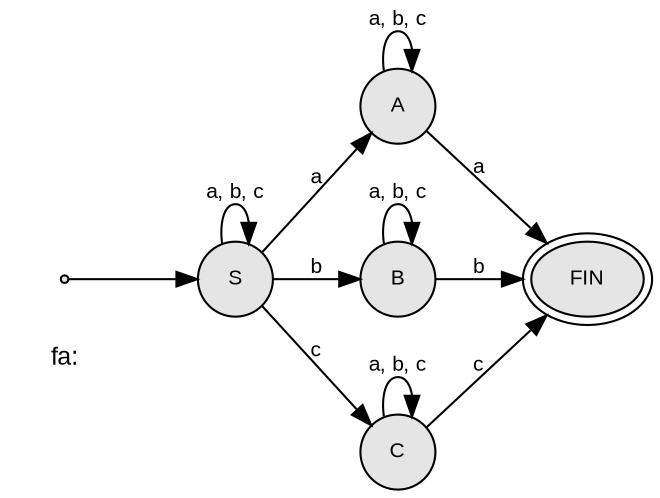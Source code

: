 digraph finite_state_machine {

  rankdir = LR;

  node [fontname = Arial fontsize = 10 style = filled fillcolor = gray90]
  "fa:" [shape = none style = "" fontsize = 12];
  node [shape = point]; START; // shape for START node
  node [shape = ellipse peripheries = 2] "FIN"; // shape for final nodes
  node [shape = circle peripheries = 1];  // shape for non-final nodes
  START -> "S";

  "S" -> "A" [label = "a" fontname = Arial fontsize = 10]; 
  "S" -> "B" [label = "b" fontname = Arial fontsize = 10]; 
  "S" -> "C" [label = "c" fontname = Arial fontsize = 10]; 
  "S" -> "S" [label = "a, b, c" fontname = Arial fontsize = 10]; 
  "A" -> "A" [label = "a, b, c" fontname = Arial fontsize = 10]; 
  "A" -> "FIN" [label = "a" fontname = Arial fontsize = 10]; 
  "B" -> "B" [label = "a, b, c" fontname = Arial fontsize = 10]; 
  "B" -> "FIN" [label = "b" fontname = Arial fontsize = 10]; 
  "C" -> "C" [label = "a, b, c" fontname = Arial fontsize = 10]; 
  "C" -> "FIN" [label = "c" fontname = Arial fontsize = 10]; 

}
